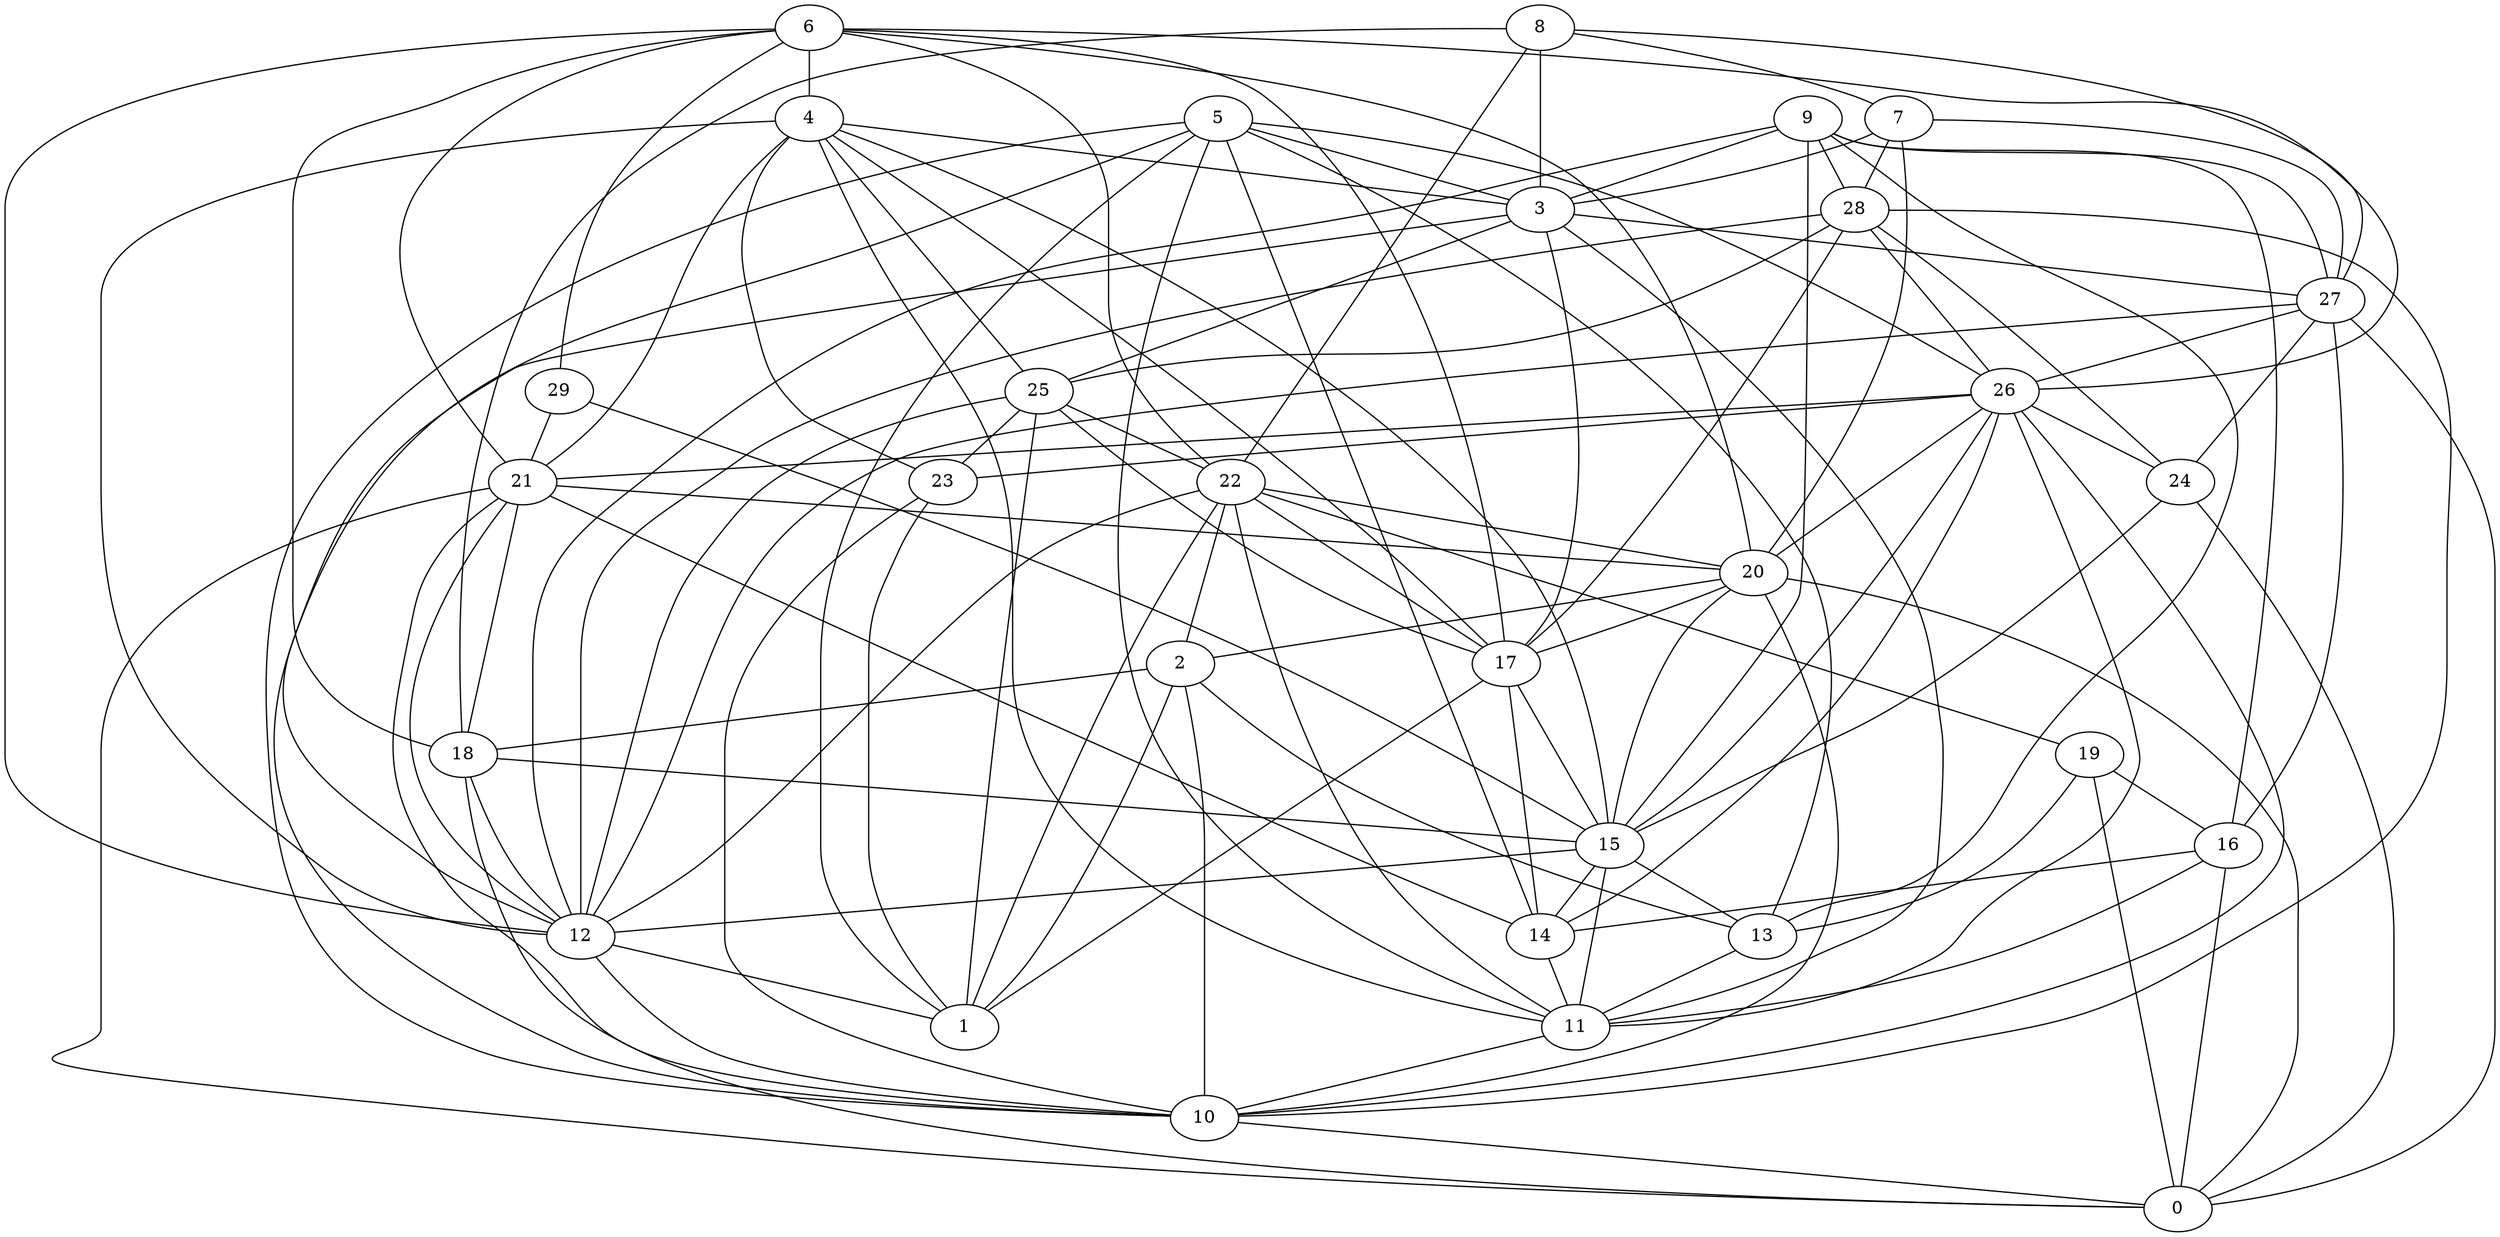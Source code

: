 digraph GG_graph {

subgraph G_graph {
edge [color = black]
"28" -> "24" [dir = none]
"28" -> "10" [dir = none]
"28" -> "26" [dir = none]
"28" -> "12" [dir = none]
"28" -> "17" [dir = none]
"25" -> "12" [dir = none]
"25" -> "23" [dir = none]
"25" -> "22" [dir = none]
"25" -> "1" [dir = none]
"2" -> "13" [dir = none]
"20" -> "2" [dir = none]
"20" -> "0" [dir = none]
"20" -> "10" [dir = none]
"15" -> "12" [dir = none]
"29" -> "21" [dir = none]
"29" -> "15" [dir = none]
"5" -> "3" [dir = none]
"5" -> "26" [dir = none]
"5" -> "13" [dir = none]
"16" -> "14" [dir = none]
"8" -> "27" [dir = none]
"8" -> "3" [dir = none]
"8" -> "18" [dir = none]
"8" -> "7" [dir = none]
"4" -> "17" [dir = none]
"4" -> "11" [dir = none]
"4" -> "21" [dir = none]
"4" -> "3" [dir = none]
"4" -> "23" [dir = none]
"21" -> "14" [dir = none]
"21" -> "20" [dir = none]
"21" -> "12" [dir = none]
"21" -> "10" [dir = none]
"9" -> "13" [dir = none]
"9" -> "3" [dir = none]
"9" -> "28" [dir = none]
"9" -> "27" [dir = none]
"9" -> "16" [dir = none]
"22" -> "19" [dir = none]
"22" -> "1" [dir = none]
"22" -> "17" [dir = none]
"22" -> "12" [dir = none]
"17" -> "14" [dir = none]
"27" -> "12" [dir = none]
"27" -> "24" [dir = none]
"27" -> "0" [dir = none]
"7" -> "20" [dir = none]
"3" -> "25" [dir = none]
"3" -> "27" [dir = none]
"6" -> "18" [dir = none]
"6" -> "29" [dir = none]
"6" -> "26" [dir = none]
"6" -> "22" [dir = none]
"19" -> "16" [dir = none]
"26" -> "15" [dir = none]
"26" -> "21" [dir = none]
"26" -> "11" [dir = none]
"26" -> "20" [dir = none]
"11" -> "10" [dir = none]
"25" -> "17" [dir = none]
"2" -> "10" [dir = none]
"24" -> "0" [dir = none]
"20" -> "15" [dir = none]
"6" -> "4" [dir = none]
"28" -> "25" [dir = none]
"22" -> "20" [dir = none]
"16" -> "0" [dir = none]
"20" -> "17" [dir = none]
"24" -> "15" [dir = none]
"7" -> "3" [dir = none]
"27" -> "16" [dir = none]
"22" -> "2" [dir = none]
"19" -> "0" [dir = none]
"26" -> "10" [dir = none]
"15" -> "11" [dir = none]
"4" -> "12" [dir = none]
"23" -> "10" [dir = none]
"18" -> "0" [dir = none]
"13" -> "11" [dir = none]
"26" -> "14" [dir = none]
"27" -> "26" [dir = none]
"19" -> "13" [dir = none]
"3" -> "11" [dir = none]
"18" -> "12" [dir = none]
"2" -> "18" [dir = none]
"5" -> "14" [dir = none]
"15" -> "13" [dir = none]
"4" -> "15" [dir = none]
"15" -> "14" [dir = none]
"16" -> "11" [dir = none]
"5" -> "12" [dir = none]
"5" -> "1" [dir = none]
"3" -> "17" [dir = none]
"6" -> "21" [dir = none]
"14" -> "11" [dir = none]
"17" -> "15" [dir = none]
"9" -> "15" [dir = none]
"7" -> "27" [dir = none]
"17" -> "1" [dir = none]
"12" -> "1" [dir = none]
"2" -> "1" [dir = none]
"6" -> "17" [dir = none]
"5" -> "10" [dir = none]
"23" -> "1" [dir = none]
"18" -> "15" [dir = none]
"22" -> "11" [dir = none]
"7" -> "28" [dir = none]
"5" -> "11" [dir = none]
"26" -> "23" [dir = none]
"21" -> "0" [dir = none]
"6" -> "20" [dir = none]
"12" -> "10" [dir = none]
"21" -> "18" [dir = none]
"4" -> "25" [dir = none]
"10" -> "0" [dir = none]
"3" -> "10" [dir = none]
"9" -> "12" [dir = none]
"6" -> "12" [dir = none]
"8" -> "22" [dir = none]
"26" -> "24" [dir = none]
}

}
